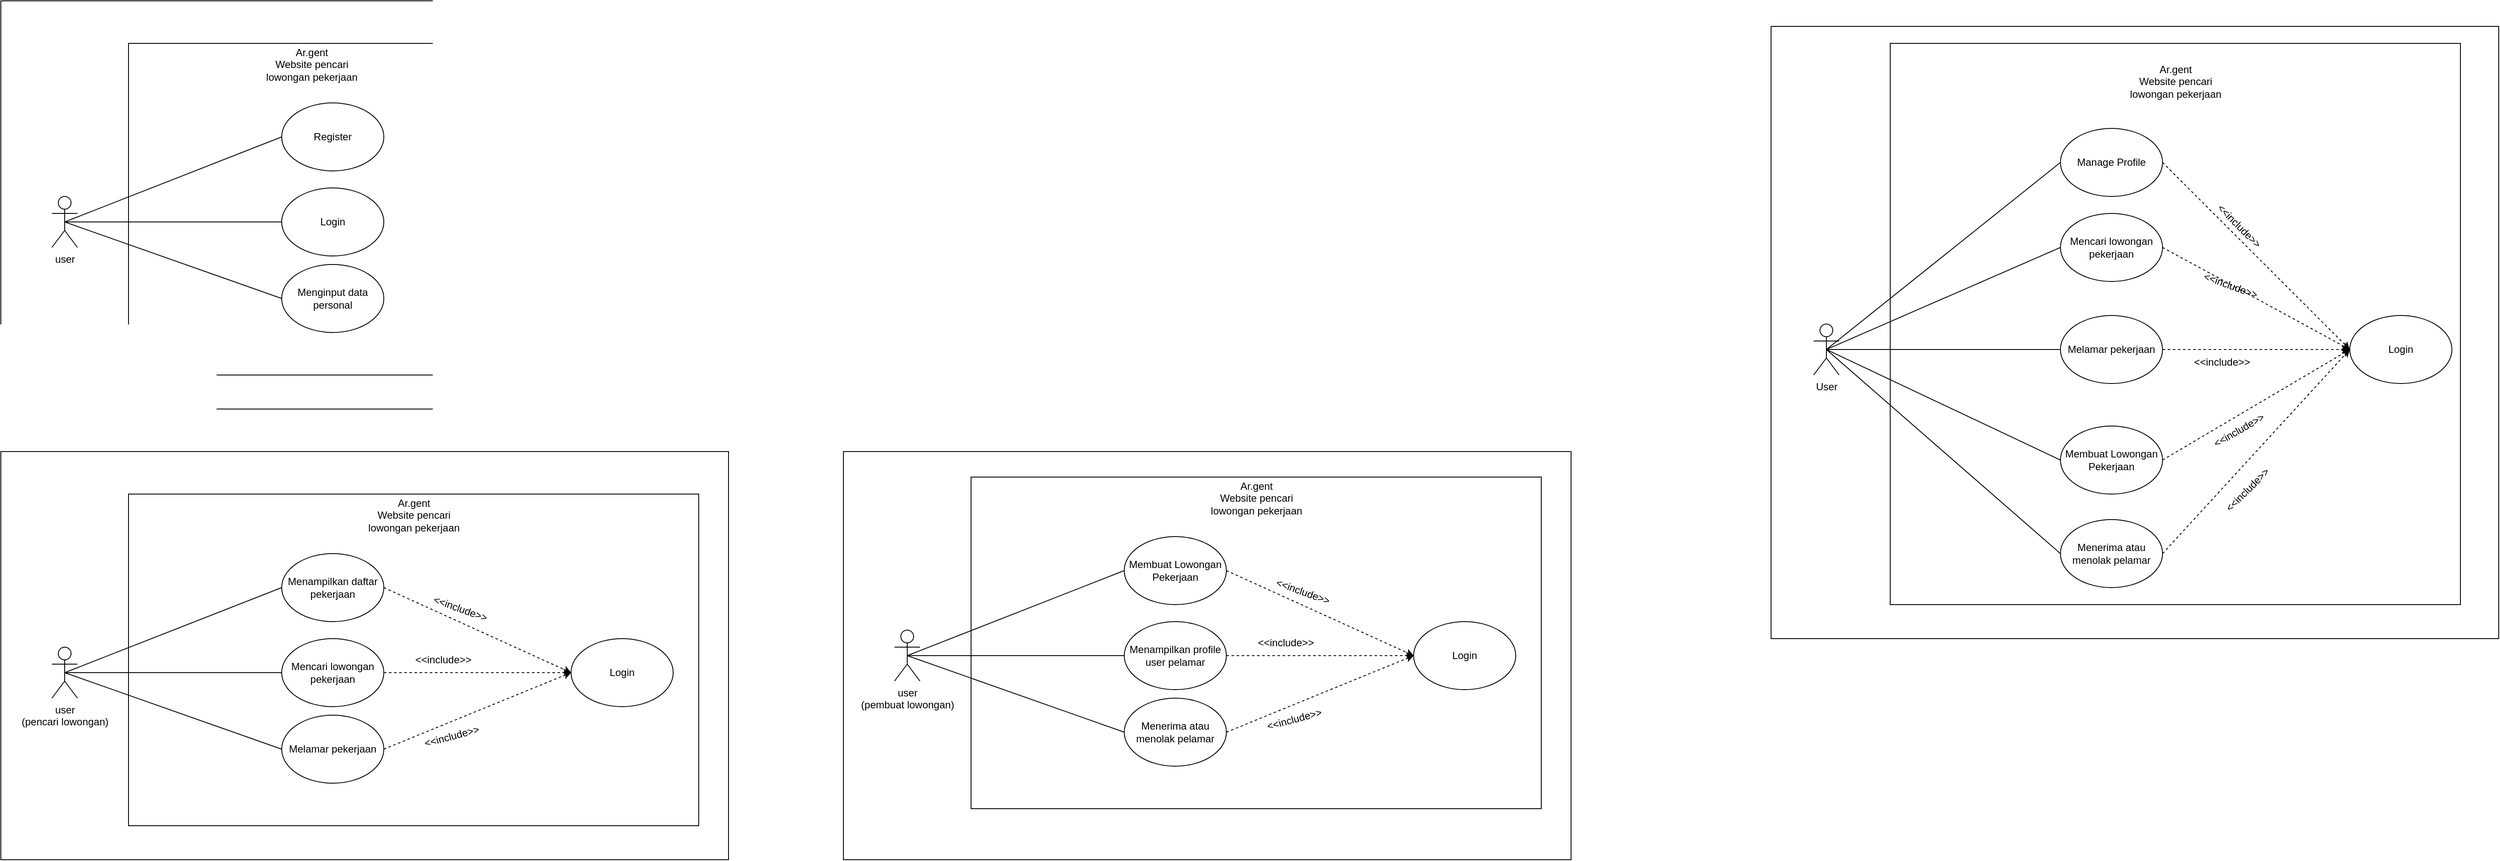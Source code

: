 <mxfile version="20.5.1" type="github">
  <diagram id="rlQFBgrbbGkiHAVc1Uaj" name="Page-1">
    <mxGraphModel dx="1730" dy="965" grid="1" gridSize="10" guides="1" tooltips="1" connect="1" arrows="1" fold="1" page="1" pageScale="1" pageWidth="850" pageHeight="1100" math="0" shadow="0">
      <root>
        <mxCell id="0" />
        <mxCell id="1" parent="0" />
        <mxCell id="tP4GP_7Pofm_deBcuKZN-51" value="" style="rounded=0;whiteSpace=wrap;html=1;" parent="1" vertex="1">
          <mxGeometry x="1060" y="580" width="855" height="480" as="geometry" />
        </mxCell>
        <mxCell id="tP4GP_7Pofm_deBcuKZN-53" value="" style="rounded=0;whiteSpace=wrap;html=1;" parent="1" vertex="1">
          <mxGeometry x="1210" y="610" width="670" height="390" as="geometry" />
        </mxCell>
        <mxCell id="tP4GP_7Pofm_deBcuKZN-50" value="" style="rounded=0;whiteSpace=wrap;html=1;" parent="1" vertex="1">
          <mxGeometry x="70" y="580" width="855" height="480" as="geometry" />
        </mxCell>
        <mxCell id="tP4GP_7Pofm_deBcuKZN-45" value="" style="rounded=0;whiteSpace=wrap;html=1;" parent="1" vertex="1">
          <mxGeometry x="220" y="630" width="670" height="390" as="geometry" />
        </mxCell>
        <mxCell id="tP4GP_7Pofm_deBcuKZN-1" value="user &lt;br&gt;(pencari lowongan)" style="shape=umlActor;verticalLabelPosition=bottom;verticalAlign=top;html=1;outlineConnect=0;" parent="1" vertex="1">
          <mxGeometry x="130" y="810" width="30" height="60" as="geometry" />
        </mxCell>
        <mxCell id="tP4GP_7Pofm_deBcuKZN-6" value="Menampilkan daftar pekerjaan" style="ellipse;whiteSpace=wrap;html=1;" parent="1" vertex="1">
          <mxGeometry x="400" y="700" width="120" height="80" as="geometry" />
        </mxCell>
        <mxCell id="tP4GP_7Pofm_deBcuKZN-7" value="Mencari lowongan pekerjaan" style="ellipse;whiteSpace=wrap;html=1;" parent="1" vertex="1">
          <mxGeometry x="400" y="800" width="120" height="80" as="geometry" />
        </mxCell>
        <mxCell id="tP4GP_7Pofm_deBcuKZN-8" value="Melamar pekerjaan" style="ellipse;whiteSpace=wrap;html=1;" parent="1" vertex="1">
          <mxGeometry x="400" y="890" width="120" height="80" as="geometry" />
        </mxCell>
        <mxCell id="tP4GP_7Pofm_deBcuKZN-9" value="Login" style="ellipse;whiteSpace=wrap;html=1;" parent="1" vertex="1">
          <mxGeometry x="740" y="800" width="120" height="80" as="geometry" />
        </mxCell>
        <mxCell id="tP4GP_7Pofm_deBcuKZN-15" value="" style="endArrow=none;html=1;rounded=0;exitX=0.5;exitY=0.5;exitDx=0;exitDy=0;exitPerimeter=0;entryX=0;entryY=0.5;entryDx=0;entryDy=0;" parent="1" source="tP4GP_7Pofm_deBcuKZN-1" target="tP4GP_7Pofm_deBcuKZN-6" edge="1">
          <mxGeometry width="50" height="50" relative="1" as="geometry">
            <mxPoint x="310" y="870" as="sourcePoint" />
            <mxPoint x="360" y="820" as="targetPoint" />
          </mxGeometry>
        </mxCell>
        <mxCell id="tP4GP_7Pofm_deBcuKZN-16" value="" style="endArrow=none;html=1;rounded=0;exitX=0.5;exitY=0.5;exitDx=0;exitDy=0;exitPerimeter=0;entryX=0;entryY=0.5;entryDx=0;entryDy=0;" parent="1" source="tP4GP_7Pofm_deBcuKZN-1" target="tP4GP_7Pofm_deBcuKZN-7" edge="1">
          <mxGeometry width="50" height="50" relative="1" as="geometry">
            <mxPoint x="220" y="810" as="sourcePoint" />
            <mxPoint x="270" y="760" as="targetPoint" />
          </mxGeometry>
        </mxCell>
        <mxCell id="tP4GP_7Pofm_deBcuKZN-17" value="" style="endArrow=none;html=1;rounded=0;entryX=0;entryY=0.5;entryDx=0;entryDy=0;exitX=0.5;exitY=0.5;exitDx=0;exitDy=0;exitPerimeter=0;" parent="1" source="tP4GP_7Pofm_deBcuKZN-1" target="tP4GP_7Pofm_deBcuKZN-8" edge="1">
          <mxGeometry width="50" height="50" relative="1" as="geometry">
            <mxPoint x="145" y="820" as="sourcePoint" />
            <mxPoint x="450" y="790" as="targetPoint" />
          </mxGeometry>
        </mxCell>
        <mxCell id="tP4GP_7Pofm_deBcuKZN-22" value="" style="endArrow=classic;html=1;rounded=0;exitX=1;exitY=0.5;exitDx=0;exitDy=0;entryX=0;entryY=0.5;entryDx=0;entryDy=0;dashed=1;" parent="1" source="tP4GP_7Pofm_deBcuKZN-6" target="tP4GP_7Pofm_deBcuKZN-9" edge="1">
          <mxGeometry width="50" height="50" relative="1" as="geometry">
            <mxPoint x="430" y="840" as="sourcePoint" />
            <mxPoint x="480" y="790" as="targetPoint" />
          </mxGeometry>
        </mxCell>
        <mxCell id="tP4GP_7Pofm_deBcuKZN-24" value="" style="endArrow=classic;html=1;rounded=0;dashed=1;exitX=1;exitY=0.5;exitDx=0;exitDy=0;entryX=0;entryY=0.5;entryDx=0;entryDy=0;" parent="1" source="tP4GP_7Pofm_deBcuKZN-7" target="tP4GP_7Pofm_deBcuKZN-9" edge="1">
          <mxGeometry width="50" height="50" relative="1" as="geometry">
            <mxPoint x="430" y="840" as="sourcePoint" />
            <mxPoint x="480" y="790" as="targetPoint" />
          </mxGeometry>
        </mxCell>
        <mxCell id="tP4GP_7Pofm_deBcuKZN-25" value="" style="endArrow=classic;html=1;rounded=0;dashed=1;exitX=1;exitY=0.5;exitDx=0;exitDy=0;entryX=0;entryY=0.5;entryDx=0;entryDy=0;" parent="1" source="tP4GP_7Pofm_deBcuKZN-8" target="tP4GP_7Pofm_deBcuKZN-9" edge="1">
          <mxGeometry width="50" height="50" relative="1" as="geometry">
            <mxPoint x="520" y="929.57" as="sourcePoint" />
            <mxPoint x="740" y="929.57" as="targetPoint" />
          </mxGeometry>
        </mxCell>
        <mxCell id="tP4GP_7Pofm_deBcuKZN-26" value="&amp;lt;&amp;lt;include&amp;gt;&amp;gt;" style="text;html=1;strokeColor=none;fillColor=none;align=center;verticalAlign=middle;whiteSpace=wrap;rounded=0;rotation=20;" parent="1" vertex="1">
          <mxGeometry x="580" y="750" width="60" height="30" as="geometry" />
        </mxCell>
        <mxCell id="tP4GP_7Pofm_deBcuKZN-27" value="&amp;lt;&amp;lt;include&amp;gt;&amp;gt;" style="text;html=1;strokeColor=none;fillColor=none;align=center;verticalAlign=middle;whiteSpace=wrap;rounded=0;rotation=0;" parent="1" vertex="1">
          <mxGeometry x="560" y="810" width="60" height="30" as="geometry" />
        </mxCell>
        <mxCell id="tP4GP_7Pofm_deBcuKZN-28" value="&amp;lt;&amp;lt;include&amp;gt;&amp;gt;" style="text;html=1;strokeColor=none;fillColor=none;align=center;verticalAlign=middle;whiteSpace=wrap;rounded=0;rotation=-15;" parent="1" vertex="1">
          <mxGeometry x="570" y="900" width="60" height="30" as="geometry" />
        </mxCell>
        <mxCell id="tP4GP_7Pofm_deBcuKZN-29" value="user &lt;br&gt;(pembuat lowongan)" style="shape=umlActor;verticalLabelPosition=bottom;verticalAlign=top;html=1;outlineConnect=0;" parent="1" vertex="1">
          <mxGeometry x="1120" y="790" width="30" height="60" as="geometry" />
        </mxCell>
        <mxCell id="tP4GP_7Pofm_deBcuKZN-30" value="Membuat Lowongan Pekerjaan" style="ellipse;whiteSpace=wrap;html=1;" parent="1" vertex="1">
          <mxGeometry x="1390" y="680" width="120" height="80" as="geometry" />
        </mxCell>
        <mxCell id="tP4GP_7Pofm_deBcuKZN-31" value="Menampilkan profile user pelamar" style="ellipse;whiteSpace=wrap;html=1;" parent="1" vertex="1">
          <mxGeometry x="1390" y="780" width="120" height="80" as="geometry" />
        </mxCell>
        <mxCell id="tP4GP_7Pofm_deBcuKZN-32" value="Menerima atau menolak pelamar" style="ellipse;whiteSpace=wrap;html=1;" parent="1" vertex="1">
          <mxGeometry x="1390" y="870" width="120" height="80" as="geometry" />
        </mxCell>
        <mxCell id="tP4GP_7Pofm_deBcuKZN-33" value="Login" style="ellipse;whiteSpace=wrap;html=1;" parent="1" vertex="1">
          <mxGeometry x="1730" y="780" width="120" height="80" as="geometry" />
        </mxCell>
        <mxCell id="tP4GP_7Pofm_deBcuKZN-34" value="" style="endArrow=none;html=1;rounded=0;exitX=0.5;exitY=0.5;exitDx=0;exitDy=0;exitPerimeter=0;entryX=0;entryY=0.5;entryDx=0;entryDy=0;" parent="1" source="tP4GP_7Pofm_deBcuKZN-29" target="tP4GP_7Pofm_deBcuKZN-30" edge="1">
          <mxGeometry width="50" height="50" relative="1" as="geometry">
            <mxPoint x="1300" y="850" as="sourcePoint" />
            <mxPoint x="1350" y="800" as="targetPoint" />
          </mxGeometry>
        </mxCell>
        <mxCell id="tP4GP_7Pofm_deBcuKZN-35" value="" style="endArrow=none;html=1;rounded=0;exitX=0.5;exitY=0.5;exitDx=0;exitDy=0;exitPerimeter=0;entryX=0;entryY=0.5;entryDx=0;entryDy=0;" parent="1" source="tP4GP_7Pofm_deBcuKZN-29" target="tP4GP_7Pofm_deBcuKZN-31" edge="1">
          <mxGeometry width="50" height="50" relative="1" as="geometry">
            <mxPoint x="1210" y="790" as="sourcePoint" />
            <mxPoint x="1260" y="740" as="targetPoint" />
          </mxGeometry>
        </mxCell>
        <mxCell id="tP4GP_7Pofm_deBcuKZN-36" value="" style="endArrow=none;html=1;rounded=0;entryX=0;entryY=0.5;entryDx=0;entryDy=0;exitX=0.5;exitY=0.5;exitDx=0;exitDy=0;exitPerimeter=0;" parent="1" source="tP4GP_7Pofm_deBcuKZN-29" target="tP4GP_7Pofm_deBcuKZN-32" edge="1">
          <mxGeometry width="50" height="50" relative="1" as="geometry">
            <mxPoint x="1135" y="800" as="sourcePoint" />
            <mxPoint x="1440" y="770" as="targetPoint" />
          </mxGeometry>
        </mxCell>
        <mxCell id="tP4GP_7Pofm_deBcuKZN-37" value="" style="endArrow=classic;html=1;rounded=0;exitX=1;exitY=0.5;exitDx=0;exitDy=0;entryX=0;entryY=0.5;entryDx=0;entryDy=0;dashed=1;" parent="1" source="tP4GP_7Pofm_deBcuKZN-30" target="tP4GP_7Pofm_deBcuKZN-33" edge="1">
          <mxGeometry width="50" height="50" relative="1" as="geometry">
            <mxPoint x="1420" y="820" as="sourcePoint" />
            <mxPoint x="1470" y="770" as="targetPoint" />
          </mxGeometry>
        </mxCell>
        <mxCell id="tP4GP_7Pofm_deBcuKZN-38" value="" style="endArrow=classic;html=1;rounded=0;dashed=1;exitX=1;exitY=0.5;exitDx=0;exitDy=0;entryX=0;entryY=0.5;entryDx=0;entryDy=0;" parent="1" source="tP4GP_7Pofm_deBcuKZN-31" target="tP4GP_7Pofm_deBcuKZN-33" edge="1">
          <mxGeometry width="50" height="50" relative="1" as="geometry">
            <mxPoint x="1420" y="820" as="sourcePoint" />
            <mxPoint x="1470" y="770" as="targetPoint" />
          </mxGeometry>
        </mxCell>
        <mxCell id="tP4GP_7Pofm_deBcuKZN-39" value="" style="endArrow=classic;html=1;rounded=0;dashed=1;exitX=1;exitY=0.5;exitDx=0;exitDy=0;entryX=0;entryY=0.5;entryDx=0;entryDy=0;" parent="1" source="tP4GP_7Pofm_deBcuKZN-32" target="tP4GP_7Pofm_deBcuKZN-33" edge="1">
          <mxGeometry width="50" height="50" relative="1" as="geometry">
            <mxPoint x="1510" y="909.57" as="sourcePoint" />
            <mxPoint x="1730" y="909.57" as="targetPoint" />
          </mxGeometry>
        </mxCell>
        <mxCell id="tP4GP_7Pofm_deBcuKZN-40" value="&amp;lt;&amp;lt;include&amp;gt;&amp;gt;" style="text;html=1;strokeColor=none;fillColor=none;align=center;verticalAlign=middle;whiteSpace=wrap;rounded=0;rotation=20;" parent="1" vertex="1">
          <mxGeometry x="1570" y="730" width="60" height="30" as="geometry" />
        </mxCell>
        <mxCell id="tP4GP_7Pofm_deBcuKZN-41" value="&amp;lt;&amp;lt;include&amp;gt;&amp;gt;" style="text;html=1;strokeColor=none;fillColor=none;align=center;verticalAlign=middle;whiteSpace=wrap;rounded=0;rotation=0;" parent="1" vertex="1">
          <mxGeometry x="1550" y="790" width="60" height="30" as="geometry" />
        </mxCell>
        <mxCell id="tP4GP_7Pofm_deBcuKZN-42" value="&amp;lt;&amp;lt;include&amp;gt;&amp;gt;" style="text;html=1;strokeColor=none;fillColor=none;align=center;verticalAlign=middle;whiteSpace=wrap;rounded=0;rotation=-15;" parent="1" vertex="1">
          <mxGeometry x="1560" y="880" width="60" height="30" as="geometry" />
        </mxCell>
        <mxCell id="tP4GP_7Pofm_deBcuKZN-46" value="Ar.gent&lt;br&gt;Website pencari lowongan pekerjaan" style="text;html=1;strokeColor=none;fillColor=none;align=center;verticalAlign=middle;whiteSpace=wrap;rounded=0;" parent="1" vertex="1">
          <mxGeometry x="487.5" y="640" width="135" height="30" as="geometry" />
        </mxCell>
        <mxCell id="tP4GP_7Pofm_deBcuKZN-54" value="Ar.gent&lt;br&gt;Website pencari lowongan pekerjaan" style="text;html=1;strokeColor=none;fillColor=none;align=center;verticalAlign=middle;whiteSpace=wrap;rounded=0;" parent="1" vertex="1">
          <mxGeometry x="1477.5" y="620" width="135" height="30" as="geometry" />
        </mxCell>
        <mxCell id="tP4GP_7Pofm_deBcuKZN-55" value="" style="rounded=0;whiteSpace=wrap;html=1;" parent="1" vertex="1">
          <mxGeometry x="70" y="50" width="620" height="480" as="geometry" />
        </mxCell>
        <mxCell id="tP4GP_7Pofm_deBcuKZN-56" value="" style="rounded=0;whiteSpace=wrap;html=1;" parent="1" vertex="1">
          <mxGeometry x="220" y="100" width="430" height="390" as="geometry" />
        </mxCell>
        <mxCell id="tP4GP_7Pofm_deBcuKZN-57" value="user" style="shape=umlActor;verticalLabelPosition=bottom;verticalAlign=top;html=1;outlineConnect=0;" parent="1" vertex="1">
          <mxGeometry x="130" y="280" width="30" height="60" as="geometry" />
        </mxCell>
        <mxCell id="tP4GP_7Pofm_deBcuKZN-58" value="Register" style="ellipse;whiteSpace=wrap;html=1;" parent="1" vertex="1">
          <mxGeometry x="400" y="170" width="120" height="80" as="geometry" />
        </mxCell>
        <mxCell id="tP4GP_7Pofm_deBcuKZN-59" value="Login" style="ellipse;whiteSpace=wrap;html=1;" parent="1" vertex="1">
          <mxGeometry x="400" y="270" width="120" height="80" as="geometry" />
        </mxCell>
        <mxCell id="tP4GP_7Pofm_deBcuKZN-60" value="Menginput data personal" style="ellipse;whiteSpace=wrap;html=1;" parent="1" vertex="1">
          <mxGeometry x="400" y="360" width="120" height="80" as="geometry" />
        </mxCell>
        <mxCell id="tP4GP_7Pofm_deBcuKZN-62" value="" style="endArrow=none;html=1;rounded=0;exitX=0.5;exitY=0.5;exitDx=0;exitDy=0;exitPerimeter=0;entryX=0;entryY=0.5;entryDx=0;entryDy=0;" parent="1" source="tP4GP_7Pofm_deBcuKZN-57" target="tP4GP_7Pofm_deBcuKZN-58" edge="1">
          <mxGeometry width="50" height="50" relative="1" as="geometry">
            <mxPoint x="310" y="340" as="sourcePoint" />
            <mxPoint x="360" y="290" as="targetPoint" />
          </mxGeometry>
        </mxCell>
        <mxCell id="tP4GP_7Pofm_deBcuKZN-63" value="" style="endArrow=none;html=1;rounded=0;exitX=0.5;exitY=0.5;exitDx=0;exitDy=0;exitPerimeter=0;entryX=0;entryY=0.5;entryDx=0;entryDy=0;" parent="1" source="tP4GP_7Pofm_deBcuKZN-57" target="tP4GP_7Pofm_deBcuKZN-59" edge="1">
          <mxGeometry width="50" height="50" relative="1" as="geometry">
            <mxPoint x="220" y="280" as="sourcePoint" />
            <mxPoint x="270" y="230" as="targetPoint" />
          </mxGeometry>
        </mxCell>
        <mxCell id="tP4GP_7Pofm_deBcuKZN-64" value="" style="endArrow=none;html=1;rounded=0;entryX=0;entryY=0.5;entryDx=0;entryDy=0;exitX=0.5;exitY=0.5;exitDx=0;exitDy=0;exitPerimeter=0;" parent="1" source="tP4GP_7Pofm_deBcuKZN-57" target="tP4GP_7Pofm_deBcuKZN-60" edge="1">
          <mxGeometry width="50" height="50" relative="1" as="geometry">
            <mxPoint x="145" y="290" as="sourcePoint" />
            <mxPoint x="450" y="260" as="targetPoint" />
          </mxGeometry>
        </mxCell>
        <mxCell id="tP4GP_7Pofm_deBcuKZN-71" value="Ar.gent&lt;br&gt;Website pencari lowongan pekerjaan" style="text;html=1;strokeColor=none;fillColor=none;align=center;verticalAlign=middle;whiteSpace=wrap;rounded=0;" parent="1" vertex="1">
          <mxGeometry x="367.5" y="110" width="135" height="30" as="geometry" />
        </mxCell>
        <mxCell id="CrY2sgzygiTnzJN8wdor-1" value="" style="rounded=0;whiteSpace=wrap;html=1;" vertex="1" parent="1">
          <mxGeometry x="2150" y="80" width="855" height="720" as="geometry" />
        </mxCell>
        <mxCell id="CrY2sgzygiTnzJN8wdor-2" value="" style="rounded=0;whiteSpace=wrap;html=1;" vertex="1" parent="1">
          <mxGeometry x="2290" y="100" width="670" height="660" as="geometry" />
        </mxCell>
        <mxCell id="CrY2sgzygiTnzJN8wdor-3" value="User &lt;br&gt;" style="shape=umlActor;verticalLabelPosition=bottom;verticalAlign=top;html=1;outlineConnect=0;" vertex="1" parent="1">
          <mxGeometry x="2200" y="430" width="30" height="60" as="geometry" />
        </mxCell>
        <mxCell id="CrY2sgzygiTnzJN8wdor-5" value="Mencari lowongan pekerjaan" style="ellipse;whiteSpace=wrap;html=1;" vertex="1" parent="1">
          <mxGeometry x="2490" y="300" width="120" height="80" as="geometry" />
        </mxCell>
        <mxCell id="CrY2sgzygiTnzJN8wdor-6" value="Melamar pekerjaan" style="ellipse;whiteSpace=wrap;html=1;" vertex="1" parent="1">
          <mxGeometry x="2490" y="420" width="120" height="80" as="geometry" />
        </mxCell>
        <mxCell id="CrY2sgzygiTnzJN8wdor-7" value="Login" style="ellipse;whiteSpace=wrap;html=1;" vertex="1" parent="1">
          <mxGeometry x="2830" y="420" width="120" height="80" as="geometry" />
        </mxCell>
        <mxCell id="CrY2sgzygiTnzJN8wdor-9" value="" style="endArrow=none;html=1;rounded=0;exitX=0.5;exitY=0.5;exitDx=0;exitDy=0;exitPerimeter=0;entryX=0;entryY=0.5;entryDx=0;entryDy=0;" edge="1" parent="1" source="CrY2sgzygiTnzJN8wdor-3" target="CrY2sgzygiTnzJN8wdor-5">
          <mxGeometry width="50" height="50" relative="1" as="geometry">
            <mxPoint x="2300" y="280" as="sourcePoint" />
            <mxPoint x="2350" y="230" as="targetPoint" />
          </mxGeometry>
        </mxCell>
        <mxCell id="CrY2sgzygiTnzJN8wdor-10" value="" style="endArrow=none;html=1;rounded=0;entryX=0;entryY=0.5;entryDx=0;entryDy=0;exitX=0.5;exitY=0.5;exitDx=0;exitDy=0;exitPerimeter=0;" edge="1" parent="1" source="CrY2sgzygiTnzJN8wdor-3" target="CrY2sgzygiTnzJN8wdor-6">
          <mxGeometry width="50" height="50" relative="1" as="geometry">
            <mxPoint x="2225" y="290" as="sourcePoint" />
            <mxPoint x="2530" y="260" as="targetPoint" />
          </mxGeometry>
        </mxCell>
        <mxCell id="CrY2sgzygiTnzJN8wdor-12" value="" style="endArrow=classic;html=1;rounded=0;dashed=1;exitX=1;exitY=0.5;exitDx=0;exitDy=0;entryX=0;entryY=0.5;entryDx=0;entryDy=0;" edge="1" parent="1" source="CrY2sgzygiTnzJN8wdor-5" target="CrY2sgzygiTnzJN8wdor-7">
          <mxGeometry width="50" height="50" relative="1" as="geometry">
            <mxPoint x="2510" y="310" as="sourcePoint" />
            <mxPoint x="2560" y="260" as="targetPoint" />
          </mxGeometry>
        </mxCell>
        <mxCell id="CrY2sgzygiTnzJN8wdor-13" value="" style="endArrow=classic;html=1;rounded=0;dashed=1;exitX=1;exitY=0.5;exitDx=0;exitDy=0;entryX=0;entryY=0.5;entryDx=0;entryDy=0;" edge="1" parent="1" source="CrY2sgzygiTnzJN8wdor-6" target="CrY2sgzygiTnzJN8wdor-7">
          <mxGeometry width="50" height="50" relative="1" as="geometry">
            <mxPoint x="2600" y="399.57" as="sourcePoint" />
            <mxPoint x="2820" y="399.57" as="targetPoint" />
          </mxGeometry>
        </mxCell>
        <mxCell id="CrY2sgzygiTnzJN8wdor-15" value="&amp;lt;&amp;lt;include&amp;gt;&amp;gt;" style="text;html=1;strokeColor=none;fillColor=none;align=center;verticalAlign=middle;whiteSpace=wrap;rounded=0;rotation=45;" vertex="1" parent="1">
          <mxGeometry x="2670" y="300" width="60" height="30" as="geometry" />
        </mxCell>
        <mxCell id="CrY2sgzygiTnzJN8wdor-16" value="&amp;lt;&amp;lt;include&amp;gt;&amp;gt;" style="text;html=1;strokeColor=none;fillColor=none;align=center;verticalAlign=middle;whiteSpace=wrap;rounded=0;rotation=20;" vertex="1" parent="1">
          <mxGeometry x="2660" y="370" width="60" height="30" as="geometry" />
        </mxCell>
        <mxCell id="CrY2sgzygiTnzJN8wdor-17" value="Ar.gent&lt;br&gt;Website pencari lowongan pekerjaan" style="text;html=1;strokeColor=none;fillColor=none;align=center;verticalAlign=middle;whiteSpace=wrap;rounded=0;" vertex="1" parent="1">
          <mxGeometry x="2557.5" y="130" width="135" height="30" as="geometry" />
        </mxCell>
        <mxCell id="CrY2sgzygiTnzJN8wdor-18" value="Membuat Lowongan Pekerjaan" style="ellipse;whiteSpace=wrap;html=1;" vertex="1" parent="1">
          <mxGeometry x="2490" y="550" width="120" height="80" as="geometry" />
        </mxCell>
        <mxCell id="CrY2sgzygiTnzJN8wdor-20" value="Menerima atau menolak pelamar" style="ellipse;whiteSpace=wrap;html=1;" vertex="1" parent="1">
          <mxGeometry x="2490" y="660" width="120" height="80" as="geometry" />
        </mxCell>
        <mxCell id="CrY2sgzygiTnzJN8wdor-21" value="" style="endArrow=none;html=1;rounded=0;entryX=0;entryY=0.5;entryDx=0;entryDy=0;exitX=0.5;exitY=0.5;exitDx=0;exitDy=0;exitPerimeter=0;" edge="1" parent="1" target="CrY2sgzygiTnzJN8wdor-18" source="CrY2sgzygiTnzJN8wdor-3">
          <mxGeometry width="50" height="50" relative="1" as="geometry">
            <mxPoint x="2240" y="600" as="sourcePoint" />
            <mxPoint x="2455" y="580" as="targetPoint" />
          </mxGeometry>
        </mxCell>
        <mxCell id="CrY2sgzygiTnzJN8wdor-23" value="" style="endArrow=none;html=1;rounded=0;entryX=0;entryY=0.5;entryDx=0;entryDy=0;exitX=0.5;exitY=0.5;exitDx=0;exitDy=0;exitPerimeter=0;" edge="1" parent="1" target="CrY2sgzygiTnzJN8wdor-20" source="CrY2sgzygiTnzJN8wdor-3">
          <mxGeometry width="50" height="50" relative="1" as="geometry">
            <mxPoint x="2240" y="600" as="sourcePoint" />
            <mxPoint x="2545" y="550" as="targetPoint" />
          </mxGeometry>
        </mxCell>
        <mxCell id="CrY2sgzygiTnzJN8wdor-24" value="&amp;lt;&amp;lt;include&amp;gt;&amp;gt;" style="text;html=1;strokeColor=none;fillColor=none;align=center;verticalAlign=middle;whiteSpace=wrap;rounded=0;rotation=0;" vertex="1" parent="1">
          <mxGeometry x="2650" y="460" width="60" height="30" as="geometry" />
        </mxCell>
        <mxCell id="CrY2sgzygiTnzJN8wdor-25" value="" style="endArrow=classic;html=1;rounded=0;dashed=1;entryX=0;entryY=0.5;entryDx=0;entryDy=0;exitX=1;exitY=0.5;exitDx=0;exitDy=0;" edge="1" parent="1" source="CrY2sgzygiTnzJN8wdor-18" target="CrY2sgzygiTnzJN8wdor-7">
          <mxGeometry width="50" height="50" relative="1" as="geometry">
            <mxPoint x="2615" y="500" as="sourcePoint" />
            <mxPoint x="2835.0" y="410" as="targetPoint" />
          </mxGeometry>
        </mxCell>
        <mxCell id="CrY2sgzygiTnzJN8wdor-26" value="&amp;lt;&amp;lt;include&amp;gt;&amp;gt;" style="text;html=1;strokeColor=none;fillColor=none;align=center;verticalAlign=middle;whiteSpace=wrap;rounded=0;rotation=-30;" vertex="1" parent="1">
          <mxGeometry x="2670" y="540" width="60" height="30" as="geometry" />
        </mxCell>
        <mxCell id="CrY2sgzygiTnzJN8wdor-29" value="" style="endArrow=classic;html=1;rounded=0;dashed=1;exitX=1;exitY=0.5;exitDx=0;exitDy=0;entryX=0;entryY=0.5;entryDx=0;entryDy=0;" edge="1" parent="1" source="CrY2sgzygiTnzJN8wdor-20" target="CrY2sgzygiTnzJN8wdor-7">
          <mxGeometry width="50" height="50" relative="1" as="geometry">
            <mxPoint x="2630.0" y="685" as="sourcePoint" />
            <mxPoint x="2850.0" y="595" as="targetPoint" />
          </mxGeometry>
        </mxCell>
        <mxCell id="CrY2sgzygiTnzJN8wdor-32" value="Manage Profile" style="ellipse;whiteSpace=wrap;html=1;" vertex="1" parent="1">
          <mxGeometry x="2490" y="200" width="120" height="80" as="geometry" />
        </mxCell>
        <mxCell id="CrY2sgzygiTnzJN8wdor-34" value="" style="endArrow=none;html=1;rounded=0;exitX=0.5;exitY=0.5;exitDx=0;exitDy=0;exitPerimeter=0;entryX=0;entryY=0.5;entryDx=0;entryDy=0;" edge="1" parent="1" source="CrY2sgzygiTnzJN8wdor-3" target="CrY2sgzygiTnzJN8wdor-32">
          <mxGeometry width="50" height="50" relative="1" as="geometry">
            <mxPoint x="2300" y="390" as="sourcePoint" />
            <mxPoint x="2350" y="340" as="targetPoint" />
          </mxGeometry>
        </mxCell>
        <mxCell id="CrY2sgzygiTnzJN8wdor-38" value="" style="endArrow=classic;html=1;rounded=0;dashed=1;exitX=1;exitY=0.5;exitDx=0;exitDy=0;entryX=0;entryY=0.5;entryDx=0;entryDy=0;" edge="1" parent="1" source="CrY2sgzygiTnzJN8wdor-32" target="CrY2sgzygiTnzJN8wdor-7">
          <mxGeometry width="50" height="50" relative="1" as="geometry">
            <mxPoint x="2620" y="380" as="sourcePoint" />
            <mxPoint x="2820" y="450" as="targetPoint" />
          </mxGeometry>
        </mxCell>
        <mxCell id="CrY2sgzygiTnzJN8wdor-39" value="&amp;lt;&amp;lt;include&amp;gt;&amp;gt;" style="text;html=1;strokeColor=none;fillColor=none;align=center;verticalAlign=middle;whiteSpace=wrap;rounded=0;rotation=-45;" vertex="1" parent="1">
          <mxGeometry x="2680" y="610" width="60" height="30" as="geometry" />
        </mxCell>
      </root>
    </mxGraphModel>
  </diagram>
</mxfile>
